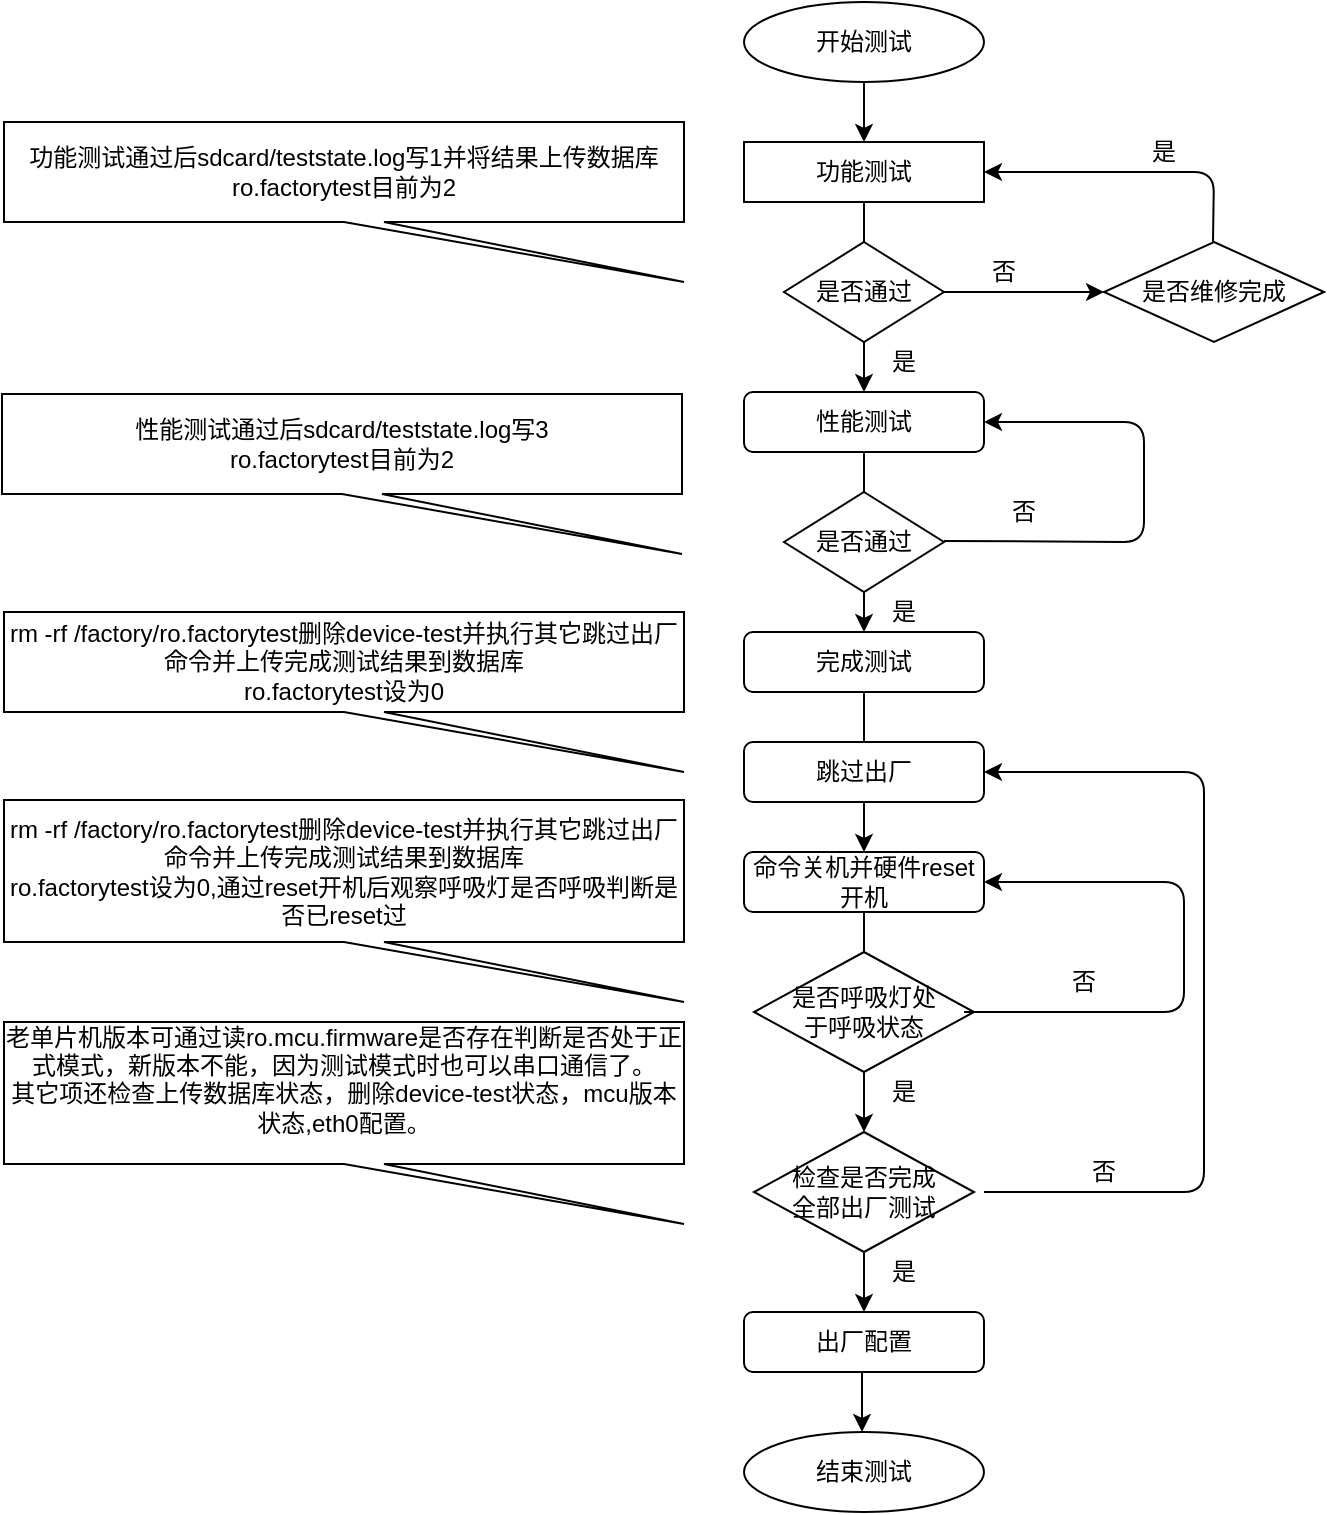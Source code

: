 <mxfile version="10.5.3" type="github"><diagram id="xFQEET2_FNqpQ6b6zeOt" name="Page-1"><mxGraphModel dx="1394" dy="715" grid="1" gridSize="10" guides="1" tooltips="1" connect="1" arrows="1" fold="1" page="1" pageScale="1" pageWidth="827" pageHeight="1169" math="0" shadow="0"><root><mxCell id="0"/><mxCell id="1" parent="0"/><mxCell id="yPN5fltY6Dgp2O8DlswW-1" value="开始测试" style="ellipse;whiteSpace=wrap;html=1;" parent="1" vertex="1"><mxGeometry x="420" y="25" width="120" height="40" as="geometry"/></mxCell><mxCell id="yPN5fltY6Dgp2O8DlswW-22" value="" style="edgeStyle=orthogonalEdgeStyle;rounded=0;orthogonalLoop=1;jettySize=auto;html=1;" parent="1" source="yPN5fltY6Dgp2O8DlswW-4" edge="1"><mxGeometry relative="1" as="geometry"><mxPoint x="480" y="220" as="targetPoint"/></mxGeometry></mxCell><mxCell id="yPN5fltY6Dgp2O8DlswW-4" value="功能测试" style="rounded=1;whiteSpace=wrap;html=1;arcSize=0;" parent="1" vertex="1"><mxGeometry x="420" y="95" width="120" height="30" as="geometry"/></mxCell><mxCell id="yPN5fltY6Dgp2O8DlswW-37" value="" style="edgeStyle=orthogonalEdgeStyle;rounded=0;orthogonalLoop=1;jettySize=auto;html=1;" parent="1" source="yPN5fltY6Dgp2O8DlswW-33" target="yPN5fltY6Dgp2O8DlswW-36" edge="1"><mxGeometry relative="1" as="geometry"/></mxCell><mxCell id="yPN5fltY6Dgp2O8DlswW-33" value="性能测试" style="rounded=1;whiteSpace=wrap;html=1;" parent="1" vertex="1"><mxGeometry x="420" y="220" width="120" height="30" as="geometry"/></mxCell><mxCell id="yPN5fltY6Dgp2O8DlswW-64" value="" style="edgeStyle=orthogonalEdgeStyle;rounded=0;orthogonalLoop=1;jettySize=auto;html=1;" parent="1" source="yPN5fltY6Dgp2O8DlswW-36" edge="1"><mxGeometry relative="1" as="geometry"><mxPoint x="480" y="450" as="targetPoint"/></mxGeometry></mxCell><mxCell id="yPN5fltY6Dgp2O8DlswW-36" value="完成测试" style="rounded=1;whiteSpace=wrap;html=1;" parent="1" vertex="1"><mxGeometry x="420" y="340" width="120" height="30" as="geometry"/></mxCell><mxCell id="yPN5fltY6Dgp2O8DlswW-63" value="跳过出厂" style="rounded=1;whiteSpace=wrap;html=1;" parent="1" vertex="1"><mxGeometry x="420" y="395" width="120" height="30" as="geometry"/></mxCell><mxCell id="yPN5fltY6Dgp2O8DlswW-5" value="" style="endArrow=classic;html=1;exitX=0.5;exitY=1;exitDx=0;exitDy=0;" parent="1" source="yPN5fltY6Dgp2O8DlswW-1" edge="1"><mxGeometry width="50" height="50" relative="1" as="geometry"><mxPoint x="420" y="205" as="sourcePoint"/><mxPoint x="480" y="95" as="targetPoint"/></mxGeometry></mxCell><mxCell id="yPN5fltY6Dgp2O8DlswW-26" value="" style="edgeStyle=orthogonalEdgeStyle;rounded=0;orthogonalLoop=1;jettySize=auto;html=1;" parent="1" source="yPN5fltY6Dgp2O8DlswW-14" target="yPN5fltY6Dgp2O8DlswW-25" edge="1"><mxGeometry relative="1" as="geometry"/></mxCell><mxCell id="yPN5fltY6Dgp2O8DlswW-14" value="是否通过" style="rhombus;whiteSpace=wrap;html=1;" parent="1" vertex="1"><mxGeometry x="440" y="145" width="80" height="50" as="geometry"/></mxCell><mxCell id="yPN5fltY6Dgp2O8DlswW-25" value="是否维修完成" style="rhombus;whiteSpace=wrap;html=1;" parent="1" vertex="1"><mxGeometry x="600" y="145" width="110" height="50" as="geometry"/></mxCell><mxCell id="yPN5fltY6Dgp2O8DlswW-24" value="是&lt;br&gt;" style="text;html=1;strokeColor=none;fillColor=none;align=center;verticalAlign=middle;whiteSpace=wrap;rounded=0;" parent="1" vertex="1"><mxGeometry x="480" y="195" width="40" height="20" as="geometry"/></mxCell><mxCell id="yPN5fltY6Dgp2O8DlswW-27" value="否&lt;br&gt;" style="text;html=1;strokeColor=none;fillColor=none;align=center;verticalAlign=middle;whiteSpace=wrap;rounded=0;" parent="1" vertex="1"><mxGeometry x="530" y="150" width="40" height="20" as="geometry"/></mxCell><mxCell id="yPN5fltY6Dgp2O8DlswW-28" value="" style="endArrow=classic;html=1;entryX=1;entryY=0.5;entryDx=0;entryDy=0;" parent="1" target="yPN5fltY6Dgp2O8DlswW-4" edge="1"><mxGeometry width="50" height="50" relative="1" as="geometry"><mxPoint x="654.5" y="145" as="sourcePoint"/><mxPoint x="654.5" y="70" as="targetPoint"/><Array as="points"><mxPoint x="655" y="110"/></Array></mxGeometry></mxCell><mxCell id="yPN5fltY6Dgp2O8DlswW-29" value="是&lt;br&gt;" style="text;html=1;strokeColor=none;fillColor=none;align=center;verticalAlign=middle;whiteSpace=wrap;rounded=0;" parent="1" vertex="1"><mxGeometry x="610" y="90" width="40" height="20" as="geometry"/></mxCell><mxCell id="yPN5fltY6Dgp2O8DlswW-35" value="是否通过" style="rhombus;whiteSpace=wrap;html=1;" parent="1" vertex="1"><mxGeometry x="440" y="270" width="80" height="50" as="geometry"/></mxCell><mxCell id="yPN5fltY6Dgp2O8DlswW-38" value="是&lt;br&gt;" style="text;html=1;strokeColor=none;fillColor=none;align=center;verticalAlign=middle;whiteSpace=wrap;rounded=0;" parent="1" vertex="1"><mxGeometry x="480" y="320" width="40" height="20" as="geometry"/></mxCell><mxCell id="yPN5fltY6Dgp2O8DlswW-40" value="否&lt;br&gt;" style="text;html=1;strokeColor=none;fillColor=none;align=center;verticalAlign=middle;whiteSpace=wrap;rounded=0;" parent="1" vertex="1"><mxGeometry x="540" y="270" width="40" height="20" as="geometry"/></mxCell><mxCell id="yPN5fltY6Dgp2O8DlswW-41" value="" style="endArrow=classic;html=1;entryX=1;entryY=0.5;entryDx=0;entryDy=0;" parent="1" target="yPN5fltY6Dgp2O8DlswW-33" edge="1"><mxGeometry width="50" height="50" relative="1" as="geometry"><mxPoint x="520" y="294.5" as="sourcePoint"/><mxPoint x="610" y="294.5" as="targetPoint"/><Array as="points"><mxPoint x="620" y="295"/><mxPoint x="620" y="235"/></Array></mxGeometry></mxCell><mxCell id="yPN5fltY6Dgp2O8DlswW-58" value="功能测试通过后sdcard/teststate.log写1并将结果上传数据库&lt;br&gt;ro.factorytest目前为2&lt;br&gt;" style="shape=callout;whiteSpace=wrap;html=1;perimeter=calloutPerimeter;position2=1;" parent="1" vertex="1"><mxGeometry x="50" y="85" width="340" height="80" as="geometry"/></mxCell><mxCell id="yPN5fltY6Dgp2O8DlswW-61" value="性能测试通过后sdcard/teststate.log写3&lt;br&gt;ro.factorytest目前为2&lt;br&gt;" style="shape=callout;whiteSpace=wrap;html=1;perimeter=calloutPerimeter;position2=1;" parent="1" vertex="1"><mxGeometry x="49" y="221" width="340" height="80" as="geometry"/></mxCell><mxCell id="yPN5fltY6Dgp2O8DlswW-62" value="rm -rf /factory/ro.factorytest删除device-test并执行其它跳过出厂命令并上传完成测试结果到数据库&lt;br&gt;ro.factorytest设为0&lt;br&gt;" style="shape=callout;whiteSpace=wrap;html=1;perimeter=calloutPerimeter;position2=1;" parent="1" vertex="1"><mxGeometry x="50" y="330" width="340" height="80" as="geometry"/></mxCell><mxCell id="yPN5fltY6Dgp2O8DlswW-70" value="命令关机并硬件reset开机" style="rounded=1;whiteSpace=wrap;html=1;" parent="1" vertex="1"><mxGeometry x="420" y="450" width="120" height="30" as="geometry"/></mxCell><mxCell id="yPN5fltY6Dgp2O8DlswW-86" value="" style="edgeStyle=orthogonalEdgeStyle;rounded=0;orthogonalLoop=1;jettySize=auto;html=1;exitX=0.5;exitY=1;exitDx=0;exitDy=0;" parent="1" source="yPN5fltY6Dgp2O8DlswW-92" target="yPN5fltY6Dgp2O8DlswW-85" edge="1"><mxGeometry relative="1" as="geometry"><mxPoint x="480" y="660" as="sourcePoint"/></mxGeometry></mxCell><mxCell id="yPN5fltY6Dgp2O8DlswW-85" value="出厂配置" style="rounded=1;whiteSpace=wrap;html=1;" parent="1" vertex="1"><mxGeometry x="420" y="680" width="120" height="30" as="geometry"/></mxCell><mxCell id="yPN5fltY6Dgp2O8DlswW-72" value="" style="endArrow=classic;html=1;" parent="1" edge="1"><mxGeometry width="50" height="50" relative="1" as="geometry"><mxPoint x="480" y="480" as="sourcePoint"/><mxPoint x="480" y="590" as="targetPoint"/></mxGeometry></mxCell><mxCell id="yPN5fltY6Dgp2O8DlswW-74" value="rm -rf /factory/ro.factorytest删除device-test并执行其它跳过出厂命令并上传完成测试结果到数据库&lt;br&gt;ro.factorytest设为0,通过reset开机后观察呼吸灯是否呼吸判断是否已reset过&lt;br&gt;" style="shape=callout;whiteSpace=wrap;html=1;perimeter=calloutPerimeter;position2=1;" parent="1" vertex="1"><mxGeometry x="50" y="424" width="340" height="101" as="geometry"/></mxCell><mxCell id="yPN5fltY6Dgp2O8DlswW-77" value="是否呼吸灯处&lt;br&gt;于呼吸状态" style="rhombus;whiteSpace=wrap;html=1;" parent="1" vertex="1"><mxGeometry x="425" y="500" width="110" height="60" as="geometry"/></mxCell><mxCell id="yPN5fltY6Dgp2O8DlswW-78" value="是&lt;br&gt;" style="text;html=1;strokeColor=none;fillColor=none;align=center;verticalAlign=middle;whiteSpace=wrap;rounded=0;" parent="1" vertex="1"><mxGeometry x="480" y="560" width="40" height="20" as="geometry"/></mxCell><mxCell id="yPN5fltY6Dgp2O8DlswW-82" value="是&lt;br&gt;" style="text;html=1;strokeColor=none;fillColor=none;align=center;verticalAlign=middle;whiteSpace=wrap;rounded=0;" parent="1" vertex="1"><mxGeometry x="360" y="545" width="40" height="20" as="geometry"/></mxCell><mxCell id="yPN5fltY6Dgp2O8DlswW-79" value="" style="endArrow=classic;html=1;entryX=1;entryY=0.5;entryDx=0;entryDy=0;exitX=0.955;exitY=0.5;exitDx=0;exitDy=0;exitPerimeter=0;" parent="1" source="yPN5fltY6Dgp2O8DlswW-77" target="yPN5fltY6Dgp2O8DlswW-70" edge="1"><mxGeometry width="50" height="50" relative="1" as="geometry"><mxPoint x="540" y="529.5" as="sourcePoint"/><mxPoint x="560" y="470" as="targetPoint"/><Array as="points"><mxPoint x="640" y="530"/><mxPoint x="640" y="465"/></Array></mxGeometry></mxCell><mxCell id="yPN5fltY6Dgp2O8DlswW-80" value="否&lt;br&gt;" style="text;html=1;strokeColor=none;fillColor=none;align=center;verticalAlign=middle;whiteSpace=wrap;rounded=0;" parent="1" vertex="1"><mxGeometry x="570" y="505" width="40" height="20" as="geometry"/></mxCell><mxCell id="yPN5fltY6Dgp2O8DlswW-81" value="老单片机版本可通过读ro.mcu.firmware是否存在判断是否处于正式模式，新版本不能，因为测试模式时也可以串口通信了。&lt;br&gt;其它项还检查上传数据库状态，删除device-test状态，mcu版本状态,eth0配置。&lt;br&gt;&lt;br&gt;" style="shape=callout;whiteSpace=wrap;html=1;perimeter=calloutPerimeter;position2=1;" parent="1" vertex="1"><mxGeometry x="50" y="535" width="340" height="101" as="geometry"/></mxCell><mxCell id="yPN5fltY6Dgp2O8DlswW-87" value="结束测试" style="ellipse;whiteSpace=wrap;html=1;" parent="1" vertex="1"><mxGeometry x="420" y="740" width="120" height="40" as="geometry"/></mxCell><mxCell id="yPN5fltY6Dgp2O8DlswW-91" value="" style="endArrow=classic;html=1;exitX=0.5;exitY=1;exitDx=0;exitDy=0;" parent="1" edge="1"><mxGeometry width="50" height="50" relative="1" as="geometry"><mxPoint x="479" y="710" as="sourcePoint"/><mxPoint x="479" y="740" as="targetPoint"/></mxGeometry></mxCell><mxCell id="yPN5fltY6Dgp2O8DlswW-92" value="检查是否完成&lt;br&gt;全部出厂测试&lt;br&gt;" style="rhombus;whiteSpace=wrap;html=1;" parent="1" vertex="1"><mxGeometry x="425" y="590" width="110" height="60" as="geometry"/></mxCell><mxCell id="yPN5fltY6Dgp2O8DlswW-93" value="是&lt;br&gt;" style="text;html=1;strokeColor=none;fillColor=none;align=center;verticalAlign=middle;whiteSpace=wrap;rounded=0;" parent="1" vertex="1"><mxGeometry x="480" y="650" width="40" height="20" as="geometry"/></mxCell><mxCell id="yPN5fltY6Dgp2O8DlswW-94" value="" style="endArrow=classic;html=1;entryX=1;entryY=0.5;entryDx=0;entryDy=0;" parent="1" target="yPN5fltY6Dgp2O8DlswW-63" edge="1"><mxGeometry width="50" height="50" relative="1" as="geometry"><mxPoint x="540" y="620" as="sourcePoint"/><mxPoint x="650" y="400" as="targetPoint"/><Array as="points"><mxPoint x="650" y="620"/><mxPoint x="650" y="560"/><mxPoint x="650" y="410"/></Array></mxGeometry></mxCell><mxCell id="yPN5fltY6Dgp2O8DlswW-95" value="否&lt;br&gt;" style="text;html=1;strokeColor=none;fillColor=none;align=center;verticalAlign=middle;whiteSpace=wrap;rounded=0;" parent="1" vertex="1"><mxGeometry x="580" y="600" width="40" height="20" as="geometry"/></mxCell></root></mxGraphModel></diagram></mxfile>